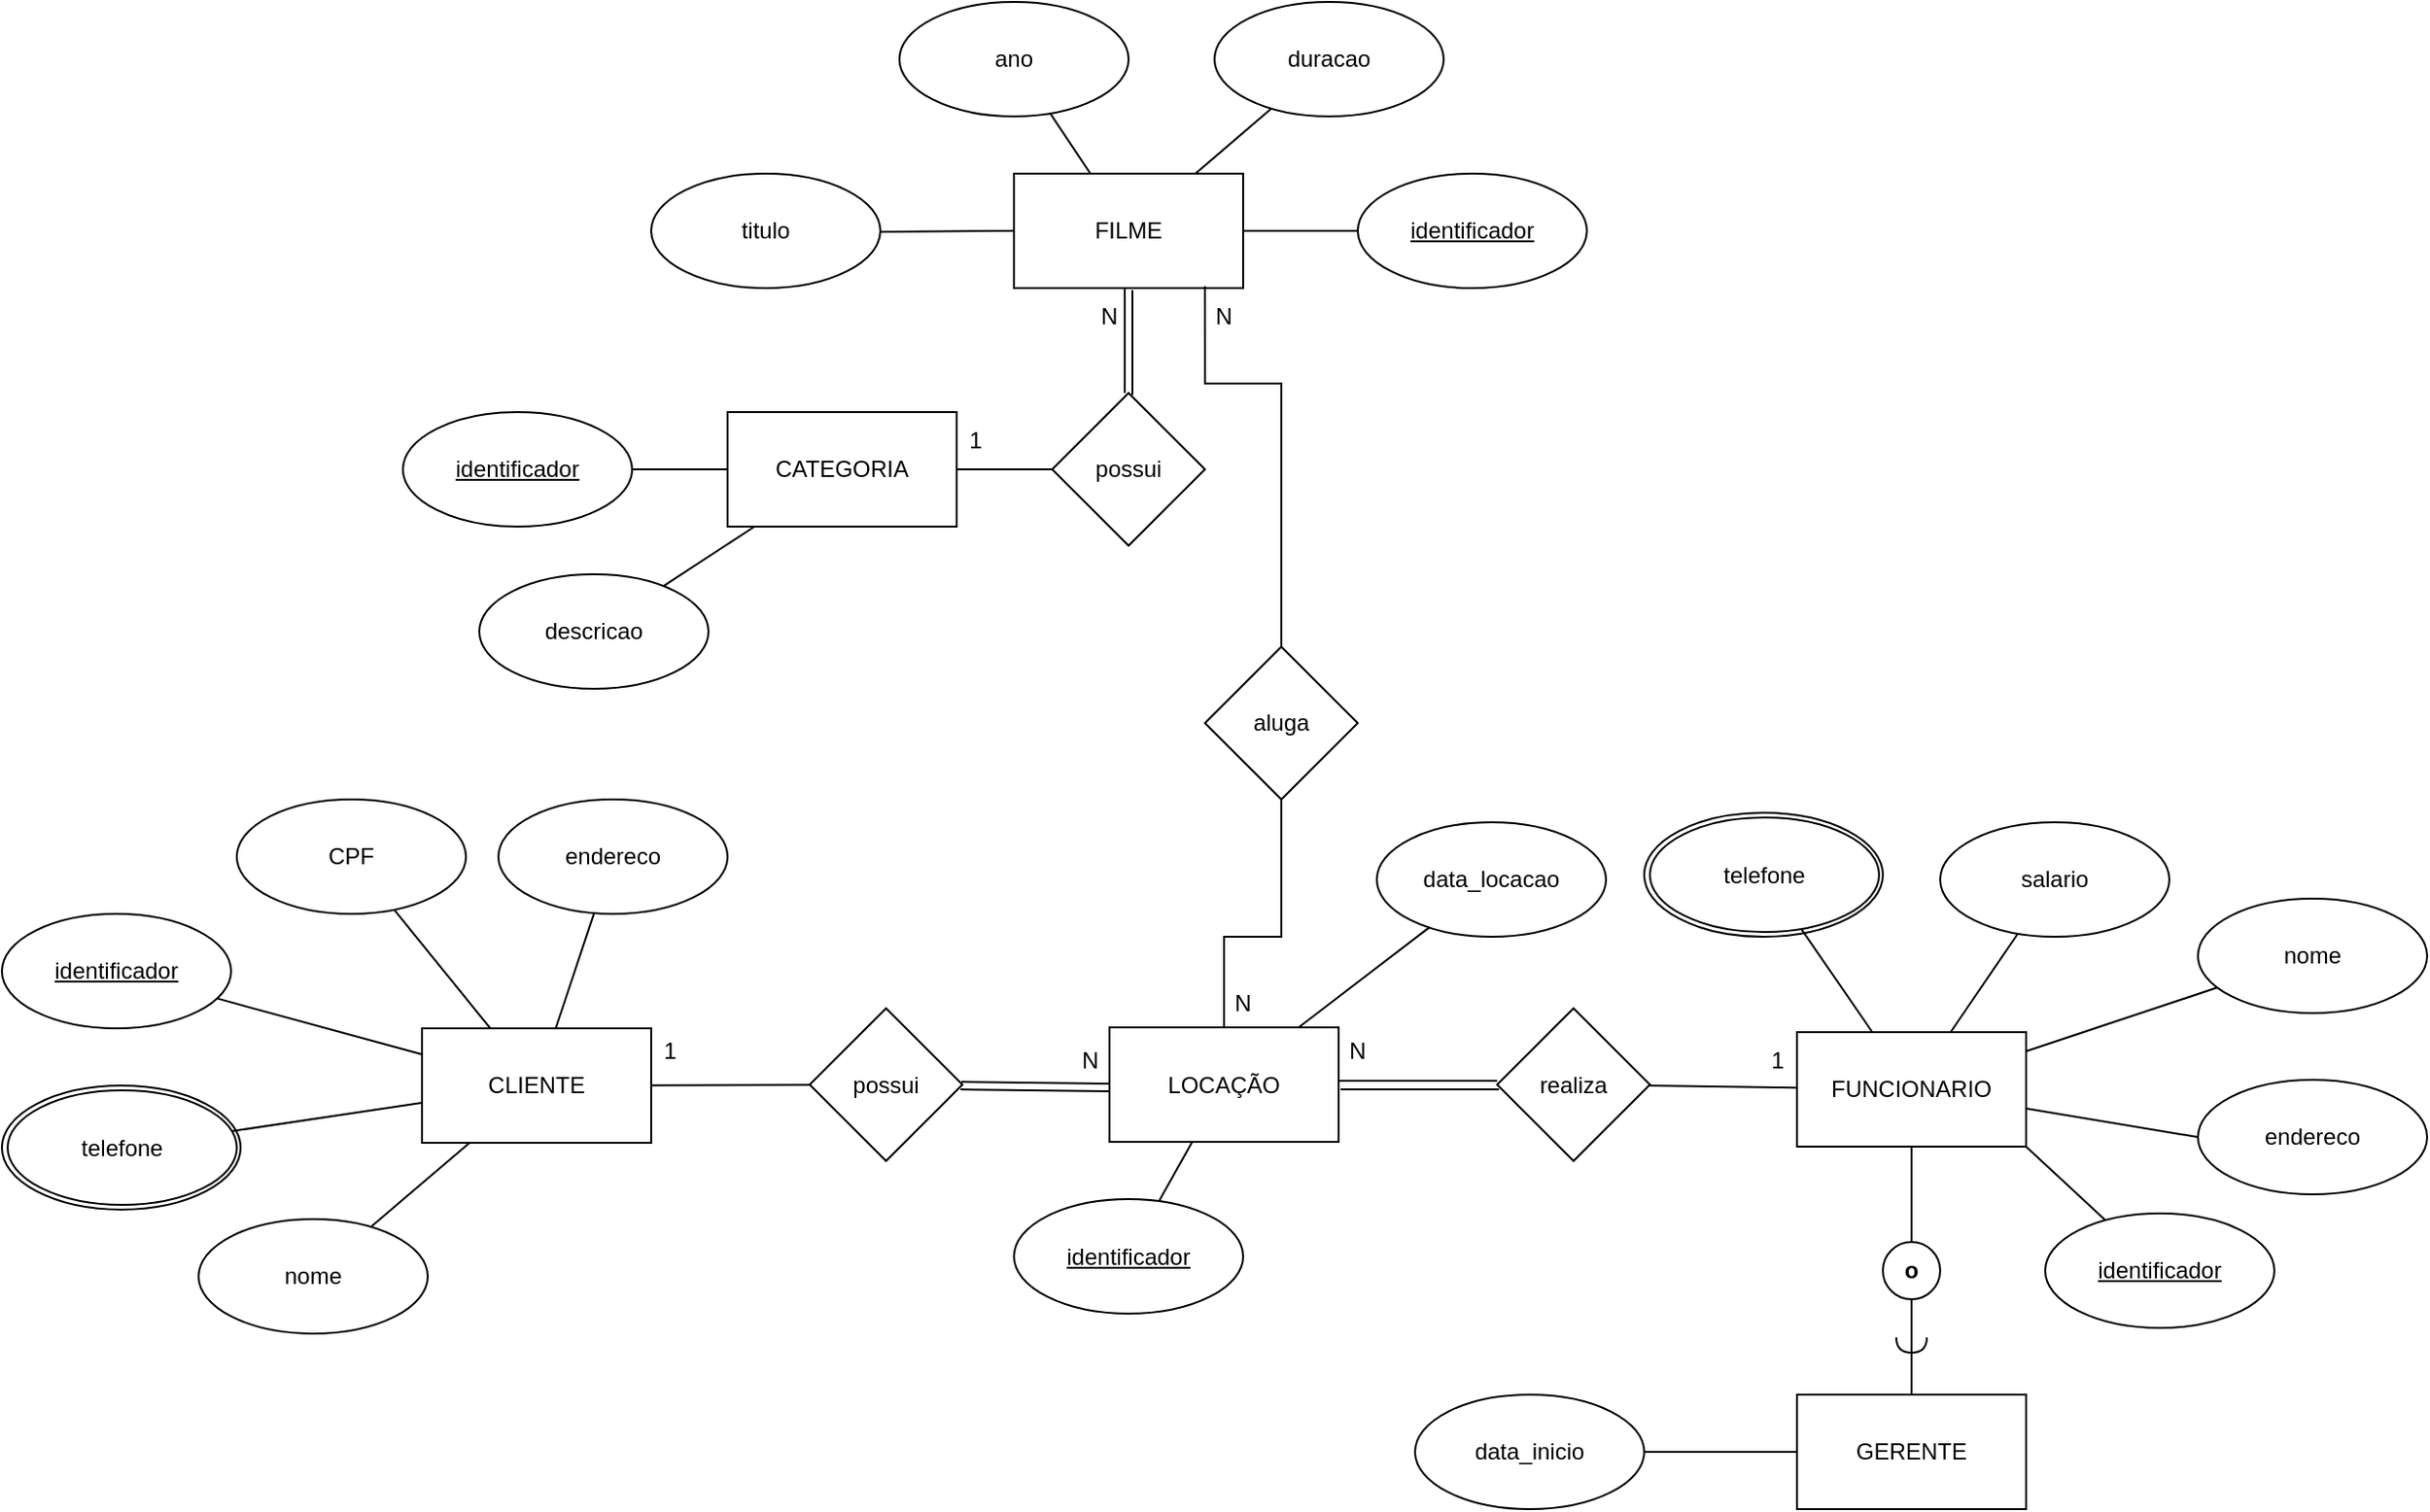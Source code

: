 <mxfile version="24.2.1" type="github">
  <diagram name="Página-1" id="e2H7z5z1DHi275R7N4fV">
    <mxGraphModel dx="2261" dy="1915" grid="1" gridSize="10" guides="1" tooltips="1" connect="1" arrows="1" fold="1" page="1" pageScale="1" pageWidth="827" pageHeight="1169" math="0" shadow="0">
      <root>
        <mxCell id="0" />
        <mxCell id="1" parent="0" />
        <mxCell id="LUpjCwsab1zt48BQV9qQ-1" value="FUNCIONARIO" style="rounded=0;whiteSpace=wrap;html=1;" vertex="1" parent="1">
          <mxGeometry x="860" y="500" width="120" height="60" as="geometry" />
        </mxCell>
        <mxCell id="LUpjCwsab1zt48BQV9qQ-2" value="GERENTE" style="rounded=0;whiteSpace=wrap;html=1;" vertex="1" parent="1">
          <mxGeometry x="860" y="690" width="120" height="60" as="geometry" />
        </mxCell>
        <mxCell id="LUpjCwsab1zt48BQV9qQ-3" value="CLIENTE" style="rounded=0;whiteSpace=wrap;html=1;" vertex="1" parent="1">
          <mxGeometry x="140" y="498" width="120" height="60" as="geometry" />
        </mxCell>
        <mxCell id="LUpjCwsab1zt48BQV9qQ-4" value="FILME" style="rounded=0;whiteSpace=wrap;html=1;" vertex="1" parent="1">
          <mxGeometry x="450" y="50" width="120" height="60" as="geometry" />
        </mxCell>
        <mxCell id="LUpjCwsab1zt48BQV9qQ-5" value="CATEGORIA" style="rounded=0;whiteSpace=wrap;html=1;" vertex="1" parent="1">
          <mxGeometry x="300" y="175" width="120" height="60" as="geometry" />
        </mxCell>
        <mxCell id="LUpjCwsab1zt48BQV9qQ-6" value="LOCAÇÃO" style="rounded=0;whiteSpace=wrap;html=1;" vertex="1" parent="1">
          <mxGeometry x="500" y="497.5" width="120" height="60" as="geometry" />
        </mxCell>
        <mxCell id="LUpjCwsab1zt48BQV9qQ-7" value="salario" style="ellipse;whiteSpace=wrap;html=1;" vertex="1" parent="1">
          <mxGeometry x="935" y="390" width="120" height="60" as="geometry" />
        </mxCell>
        <mxCell id="LUpjCwsab1zt48BQV9qQ-8" value="&lt;u&gt;identificador&lt;/u&gt;" style="ellipse;whiteSpace=wrap;html=1;" vertex="1" parent="1">
          <mxGeometry x="990" y="595" width="120" height="60" as="geometry" />
        </mxCell>
        <mxCell id="LUpjCwsab1zt48BQV9qQ-9" value="endereco" style="ellipse;whiteSpace=wrap;html=1;" vertex="1" parent="1">
          <mxGeometry x="1070" y="525" width="120" height="60" as="geometry" />
        </mxCell>
        <mxCell id="LUpjCwsab1zt48BQV9qQ-10" value="nome" style="ellipse;whiteSpace=wrap;html=1;" vertex="1" parent="1">
          <mxGeometry x="1070" y="430" width="120" height="60" as="geometry" />
        </mxCell>
        <mxCell id="LUpjCwsab1zt48BQV9qQ-11" value="" style="ellipse;whiteSpace=wrap;html=1;perimeterSpacing=0;" vertex="1" parent="1">
          <mxGeometry x="780" y="385" width="125" height="65" as="geometry" />
        </mxCell>
        <mxCell id="LUpjCwsab1zt48BQV9qQ-12" value="telefone" style="ellipse;whiteSpace=wrap;html=1;perimeterSpacing=0;" vertex="1" parent="1">
          <mxGeometry x="783" y="387.5" width="120" height="60" as="geometry" />
        </mxCell>
        <mxCell id="LUpjCwsab1zt48BQV9qQ-13" value="" style="endArrow=none;html=1;rounded=0;" edge="1" parent="1" source="LUpjCwsab1zt48BQV9qQ-12" target="LUpjCwsab1zt48BQV9qQ-1">
          <mxGeometry width="50" height="50" relative="1" as="geometry">
            <mxPoint x="820" y="540" as="sourcePoint" />
            <mxPoint x="740" y="370" as="targetPoint" />
          </mxGeometry>
        </mxCell>
        <mxCell id="LUpjCwsab1zt48BQV9qQ-14" value="" style="endArrow=none;html=1;rounded=0;exitX=1;exitY=1;exitDx=0;exitDy=0;" edge="1" parent="1" source="LUpjCwsab1zt48BQV9qQ-1" target="LUpjCwsab1zt48BQV9qQ-8">
          <mxGeometry width="50" height="50" relative="1" as="geometry">
            <mxPoint x="690" y="420" as="sourcePoint" />
            <mxPoint x="740" y="370" as="targetPoint" />
          </mxGeometry>
        </mxCell>
        <mxCell id="LUpjCwsab1zt48BQV9qQ-15" value="" style="endArrow=none;html=1;rounded=0;" edge="1" parent="1" source="LUpjCwsab1zt48BQV9qQ-7" target="LUpjCwsab1zt48BQV9qQ-1">
          <mxGeometry width="50" height="50" relative="1" as="geometry">
            <mxPoint x="690" y="420" as="sourcePoint" />
            <mxPoint x="740" y="370" as="targetPoint" />
          </mxGeometry>
        </mxCell>
        <mxCell id="LUpjCwsab1zt48BQV9qQ-16" value="" style="endArrow=none;html=1;rounded=0;entryX=0;entryY=0.5;entryDx=0;entryDy=0;" edge="1" parent="1" source="LUpjCwsab1zt48BQV9qQ-1" target="LUpjCwsab1zt48BQV9qQ-9">
          <mxGeometry width="50" height="50" relative="1" as="geometry">
            <mxPoint x="690" y="420" as="sourcePoint" />
            <mxPoint x="740" y="370" as="targetPoint" />
          </mxGeometry>
        </mxCell>
        <mxCell id="LUpjCwsab1zt48BQV9qQ-17" value="" style="endArrow=none;html=1;rounded=0;" edge="1" parent="1" source="LUpjCwsab1zt48BQV9qQ-1" target="LUpjCwsab1zt48BQV9qQ-10">
          <mxGeometry width="50" height="50" relative="1" as="geometry">
            <mxPoint x="690" y="420" as="sourcePoint" />
            <mxPoint x="740" y="370" as="targetPoint" />
          </mxGeometry>
        </mxCell>
        <mxCell id="LUpjCwsab1zt48BQV9qQ-18" value="&lt;b&gt;o&lt;/b&gt;" style="ellipse;whiteSpace=wrap;html=1;aspect=fixed;" vertex="1" parent="1">
          <mxGeometry x="905" y="610" width="30" height="30" as="geometry" />
        </mxCell>
        <mxCell id="LUpjCwsab1zt48BQV9qQ-19" value="" style="endArrow=halfCircle;html=1;rounded=0;endFill=0;" edge="1" parent="1" source="LUpjCwsab1zt48BQV9qQ-2">
          <mxGeometry width="50" height="50" relative="1" as="geometry">
            <mxPoint x="690" y="420" as="sourcePoint" />
            <mxPoint x="920" y="660" as="targetPoint" />
          </mxGeometry>
        </mxCell>
        <mxCell id="LUpjCwsab1zt48BQV9qQ-20" value="" style="endArrow=none;html=1;rounded=0;entryX=0.5;entryY=0;entryDx=0;entryDy=0;" edge="1" parent="1" source="LUpjCwsab1zt48BQV9qQ-1" target="LUpjCwsab1zt48BQV9qQ-18">
          <mxGeometry width="50" height="50" relative="1" as="geometry">
            <mxPoint x="690" y="420" as="sourcePoint" />
            <mxPoint x="740" y="370" as="targetPoint" />
          </mxGeometry>
        </mxCell>
        <mxCell id="LUpjCwsab1zt48BQV9qQ-21" value="" style="endArrow=none;html=1;rounded=0;entryX=0.5;entryY=1;entryDx=0;entryDy=0;" edge="1" parent="1" target="LUpjCwsab1zt48BQV9qQ-18">
          <mxGeometry width="50" height="50" relative="1" as="geometry">
            <mxPoint x="920" y="670" as="sourcePoint" />
            <mxPoint x="740" y="470" as="targetPoint" />
          </mxGeometry>
        </mxCell>
        <mxCell id="LUpjCwsab1zt48BQV9qQ-22" value="data_inicio" style="ellipse;whiteSpace=wrap;html=1;" vertex="1" parent="1">
          <mxGeometry x="660" y="690" width="120" height="60" as="geometry" />
        </mxCell>
        <mxCell id="LUpjCwsab1zt48BQV9qQ-23" value="" style="endArrow=none;html=1;rounded=0;" edge="1" parent="1" source="LUpjCwsab1zt48BQV9qQ-22" target="LUpjCwsab1zt48BQV9qQ-2">
          <mxGeometry width="50" height="50" relative="1" as="geometry">
            <mxPoint x="690" y="520" as="sourcePoint" />
            <mxPoint x="740" y="470" as="targetPoint" />
          </mxGeometry>
        </mxCell>
        <mxCell id="LUpjCwsab1zt48BQV9qQ-25" value="&lt;u&gt;identificador&lt;/u&gt;" style="ellipse;whiteSpace=wrap;html=1;" vertex="1" parent="1">
          <mxGeometry x="130" y="175" width="120" height="60" as="geometry" />
        </mxCell>
        <mxCell id="LUpjCwsab1zt48BQV9qQ-26" value="" style="endArrow=none;html=1;rounded=0;" edge="1" parent="1" source="LUpjCwsab1zt48BQV9qQ-25" target="LUpjCwsab1zt48BQV9qQ-5">
          <mxGeometry width="50" height="50" relative="1" as="geometry">
            <mxPoint x="530" y="160" as="sourcePoint" />
            <mxPoint x="580" y="110" as="targetPoint" />
          </mxGeometry>
        </mxCell>
        <mxCell id="LUpjCwsab1zt48BQV9qQ-27" value="descricao" style="ellipse;whiteSpace=wrap;html=1;" vertex="1" parent="1">
          <mxGeometry x="170" y="260" width="120" height="60" as="geometry" />
        </mxCell>
        <mxCell id="LUpjCwsab1zt48BQV9qQ-28" value="" style="endArrow=none;html=1;rounded=0;" edge="1" parent="1" source="LUpjCwsab1zt48BQV9qQ-27" target="LUpjCwsab1zt48BQV9qQ-5">
          <mxGeometry width="50" height="50" relative="1" as="geometry">
            <mxPoint x="530" y="260" as="sourcePoint" />
            <mxPoint x="580" y="210" as="targetPoint" />
          </mxGeometry>
        </mxCell>
        <mxCell id="LUpjCwsab1zt48BQV9qQ-29" value="&lt;u&gt;identificador&lt;/u&gt;" style="ellipse;whiteSpace=wrap;html=1;" vertex="1" parent="1">
          <mxGeometry x="630" y="50" width="120" height="60" as="geometry" />
        </mxCell>
        <mxCell id="LUpjCwsab1zt48BQV9qQ-30" value="titulo" style="ellipse;whiteSpace=wrap;html=1;" vertex="1" parent="1">
          <mxGeometry x="260" y="50" width="120" height="60" as="geometry" />
        </mxCell>
        <mxCell id="LUpjCwsab1zt48BQV9qQ-31" value="ano" style="ellipse;whiteSpace=wrap;html=1;" vertex="1" parent="1">
          <mxGeometry x="390" y="-40" width="120" height="60" as="geometry" />
        </mxCell>
        <mxCell id="LUpjCwsab1zt48BQV9qQ-33" value="duracao" style="ellipse;whiteSpace=wrap;html=1;" vertex="1" parent="1">
          <mxGeometry x="555" y="-40" width="120" height="60" as="geometry" />
        </mxCell>
        <mxCell id="LUpjCwsab1zt48BQV9qQ-35" value="" style="endArrow=none;html=1;rounded=0;" edge="1" parent="1" source="LUpjCwsab1zt48BQV9qQ-4" target="LUpjCwsab1zt48BQV9qQ-31">
          <mxGeometry width="50" height="50" relative="1" as="geometry">
            <mxPoint x="340" y="30" as="sourcePoint" />
            <mxPoint x="390" y="-20" as="targetPoint" />
          </mxGeometry>
        </mxCell>
        <mxCell id="LUpjCwsab1zt48BQV9qQ-36" value="" style="endArrow=none;html=1;rounded=0;" edge="1" parent="1" source="LUpjCwsab1zt48BQV9qQ-30" target="LUpjCwsab1zt48BQV9qQ-4">
          <mxGeometry width="50" height="50" relative="1" as="geometry">
            <mxPoint x="340" y="30" as="sourcePoint" />
            <mxPoint x="390" y="-20" as="targetPoint" />
          </mxGeometry>
        </mxCell>
        <mxCell id="LUpjCwsab1zt48BQV9qQ-37" value="" style="endArrow=none;html=1;rounded=0;" edge="1" parent="1" source="LUpjCwsab1zt48BQV9qQ-4" target="LUpjCwsab1zt48BQV9qQ-33">
          <mxGeometry width="50" height="50" relative="1" as="geometry">
            <mxPoint x="340" y="30" as="sourcePoint" />
            <mxPoint x="390" y="-20" as="targetPoint" />
          </mxGeometry>
        </mxCell>
        <mxCell id="LUpjCwsab1zt48BQV9qQ-38" value="" style="endArrow=none;html=1;rounded=0;" edge="1" parent="1" source="LUpjCwsab1zt48BQV9qQ-29" target="LUpjCwsab1zt48BQV9qQ-4">
          <mxGeometry width="50" height="50" relative="1" as="geometry">
            <mxPoint x="340" y="30" as="sourcePoint" />
            <mxPoint x="390" y="-20" as="targetPoint" />
          </mxGeometry>
        </mxCell>
        <mxCell id="LUpjCwsab1zt48BQV9qQ-40" value="" style="ellipse;whiteSpace=wrap;html=1;perimeterSpacing=0;" vertex="1" parent="1">
          <mxGeometry x="-80" y="528" width="125" height="65" as="geometry" />
        </mxCell>
        <mxCell id="LUpjCwsab1zt48BQV9qQ-41" value="telefone" style="ellipse;whiteSpace=wrap;html=1;perimeterSpacing=0;" vertex="1" parent="1">
          <mxGeometry x="-77" y="530.5" width="120" height="60" as="geometry" />
        </mxCell>
        <mxCell id="LUpjCwsab1zt48BQV9qQ-42" value="&lt;u&gt;identificador&lt;/u&gt;" style="ellipse;whiteSpace=wrap;html=1;" vertex="1" parent="1">
          <mxGeometry x="-80" y="438" width="120" height="60" as="geometry" />
        </mxCell>
        <mxCell id="LUpjCwsab1zt48BQV9qQ-43" value="nome" style="ellipse;whiteSpace=wrap;html=1;" vertex="1" parent="1">
          <mxGeometry x="23" y="598" width="120" height="60" as="geometry" />
        </mxCell>
        <mxCell id="LUpjCwsab1zt48BQV9qQ-44" value="CPF" style="ellipse;whiteSpace=wrap;html=1;" vertex="1" parent="1">
          <mxGeometry x="43" y="378" width="120" height="60" as="geometry" />
        </mxCell>
        <mxCell id="LUpjCwsab1zt48BQV9qQ-45" value="endereco" style="ellipse;whiteSpace=wrap;html=1;" vertex="1" parent="1">
          <mxGeometry x="180" y="378" width="120" height="60" as="geometry" />
        </mxCell>
        <mxCell id="LUpjCwsab1zt48BQV9qQ-46" value="" style="endArrow=none;html=1;rounded=0;" edge="1" parent="1" source="LUpjCwsab1zt48BQV9qQ-44" target="LUpjCwsab1zt48BQV9qQ-3">
          <mxGeometry width="50" height="50" relative="1" as="geometry">
            <mxPoint x="380" y="478" as="sourcePoint" />
            <mxPoint x="430" y="428" as="targetPoint" />
          </mxGeometry>
        </mxCell>
        <mxCell id="LUpjCwsab1zt48BQV9qQ-47" value="" style="endArrow=none;html=1;rounded=0;" edge="1" parent="1" source="LUpjCwsab1zt48BQV9qQ-42" target="LUpjCwsab1zt48BQV9qQ-3">
          <mxGeometry width="50" height="50" relative="1" as="geometry">
            <mxPoint x="380" y="478" as="sourcePoint" />
            <mxPoint x="430" y="428" as="targetPoint" />
          </mxGeometry>
        </mxCell>
        <mxCell id="LUpjCwsab1zt48BQV9qQ-48" value="" style="endArrow=none;html=1;rounded=0;" edge="1" parent="1" source="LUpjCwsab1zt48BQV9qQ-41" target="LUpjCwsab1zt48BQV9qQ-3">
          <mxGeometry width="50" height="50" relative="1" as="geometry">
            <mxPoint x="380" y="478" as="sourcePoint" />
            <mxPoint x="430" y="428" as="targetPoint" />
          </mxGeometry>
        </mxCell>
        <mxCell id="LUpjCwsab1zt48BQV9qQ-49" value="" style="endArrow=none;html=1;rounded=0;" edge="1" parent="1" source="LUpjCwsab1zt48BQV9qQ-43" target="LUpjCwsab1zt48BQV9qQ-3">
          <mxGeometry width="50" height="50" relative="1" as="geometry">
            <mxPoint x="380" y="478" as="sourcePoint" />
            <mxPoint x="430" y="428" as="targetPoint" />
          </mxGeometry>
        </mxCell>
        <mxCell id="LUpjCwsab1zt48BQV9qQ-50" value="" style="endArrow=none;html=1;rounded=0;" edge="1" parent="1" source="LUpjCwsab1zt48BQV9qQ-45" target="LUpjCwsab1zt48BQV9qQ-3">
          <mxGeometry width="50" height="50" relative="1" as="geometry">
            <mxPoint x="690" y="618" as="sourcePoint" />
            <mxPoint x="740" y="568" as="targetPoint" />
          </mxGeometry>
        </mxCell>
        <mxCell id="LUpjCwsab1zt48BQV9qQ-51" value="&lt;u&gt;identificador&lt;/u&gt;" style="ellipse;whiteSpace=wrap;html=1;" vertex="1" parent="1">
          <mxGeometry x="450" y="587.5" width="120" height="60" as="geometry" />
        </mxCell>
        <mxCell id="LUpjCwsab1zt48BQV9qQ-52" value="data_locacao" style="ellipse;whiteSpace=wrap;html=1;" vertex="1" parent="1">
          <mxGeometry x="640" y="390" width="120" height="60" as="geometry" />
        </mxCell>
        <mxCell id="LUpjCwsab1zt48BQV9qQ-53" value="" style="endArrow=none;html=1;rounded=0;" edge="1" parent="1" source="LUpjCwsab1zt48BQV9qQ-51" target="LUpjCwsab1zt48BQV9qQ-6">
          <mxGeometry width="50" height="50" relative="1" as="geometry">
            <mxPoint x="660" y="387.5" as="sourcePoint" />
            <mxPoint x="710" y="337.5" as="targetPoint" />
          </mxGeometry>
        </mxCell>
        <mxCell id="LUpjCwsab1zt48BQV9qQ-54" value="" style="endArrow=none;html=1;rounded=0;" edge="1" parent="1" source="LUpjCwsab1zt48BQV9qQ-52" target="LUpjCwsab1zt48BQV9qQ-6">
          <mxGeometry width="50" height="50" relative="1" as="geometry">
            <mxPoint x="660" y="387.5" as="sourcePoint" />
            <mxPoint x="710" y="337.5" as="targetPoint" />
          </mxGeometry>
        </mxCell>
        <mxCell id="LUpjCwsab1zt48BQV9qQ-55" value="possui" style="rhombus;whiteSpace=wrap;html=1;" vertex="1" parent="1">
          <mxGeometry x="470" y="165" width="80" height="80" as="geometry" />
        </mxCell>
        <mxCell id="LUpjCwsab1zt48BQV9qQ-56" value="" style="endArrow=none;html=1;rounded=0;" edge="1" parent="1">
          <mxGeometry width="50" height="50" relative="1" as="geometry">
            <mxPoint x="508" y="110" as="sourcePoint" />
            <mxPoint x="508" y="165" as="targetPoint" />
          </mxGeometry>
        </mxCell>
        <mxCell id="LUpjCwsab1zt48BQV9qQ-57" value="" style="endArrow=none;html=1;rounded=0;" edge="1" parent="1" source="LUpjCwsab1zt48BQV9qQ-5" target="LUpjCwsab1zt48BQV9qQ-55">
          <mxGeometry width="50" height="50" relative="1" as="geometry">
            <mxPoint x="480" y="320" as="sourcePoint" />
            <mxPoint x="530" y="270" as="targetPoint" />
          </mxGeometry>
        </mxCell>
        <mxCell id="LUpjCwsab1zt48BQV9qQ-58" value="realiza" style="rhombus;whiteSpace=wrap;html=1;" vertex="1" parent="1">
          <mxGeometry x="703" y="487.5" width="80" height="80" as="geometry" />
        </mxCell>
        <mxCell id="LUpjCwsab1zt48BQV9qQ-59" value="" style="endArrow=none;html=1;rounded=0;" edge="1" parent="1">
          <mxGeometry width="50" height="50" relative="1" as="geometry">
            <mxPoint x="620" y="525.5" as="sourcePoint" />
            <mxPoint x="703" y="525.5" as="targetPoint" />
          </mxGeometry>
        </mxCell>
        <mxCell id="LUpjCwsab1zt48BQV9qQ-60" value="" style="endArrow=none;html=1;rounded=0;" edge="1" parent="1" source="LUpjCwsab1zt48BQV9qQ-58" target="LUpjCwsab1zt48BQV9qQ-1">
          <mxGeometry width="50" height="50" relative="1" as="geometry">
            <mxPoint x="390" y="460" as="sourcePoint" />
            <mxPoint x="440" y="410" as="targetPoint" />
          </mxGeometry>
        </mxCell>
        <mxCell id="LUpjCwsab1zt48BQV9qQ-61" value="1" style="text;html=1;align=center;verticalAlign=middle;whiteSpace=wrap;rounded=0;" vertex="1" parent="1">
          <mxGeometry x="420" y="175" width="20" height="30" as="geometry" />
        </mxCell>
        <mxCell id="LUpjCwsab1zt48BQV9qQ-62" value="N" style="text;html=1;align=center;verticalAlign=middle;whiteSpace=wrap;rounded=0;" vertex="1" parent="1">
          <mxGeometry x="490" y="110" width="20" height="30" as="geometry" />
        </mxCell>
        <mxCell id="LUpjCwsab1zt48BQV9qQ-64" value="" style="endArrow=none;html=1;rounded=0;" edge="1" parent="1">
          <mxGeometry width="50" height="50" relative="1" as="geometry">
            <mxPoint x="512" y="111" as="sourcePoint" />
            <mxPoint x="512" y="166" as="targetPoint" />
          </mxGeometry>
        </mxCell>
        <mxCell id="LUpjCwsab1zt48BQV9qQ-65" value="" style="endArrow=none;html=1;rounded=0;strokeWidth=1;" edge="1" parent="1">
          <mxGeometry width="50" height="50" relative="1" as="geometry">
            <mxPoint x="621" y="530" as="sourcePoint" />
            <mxPoint x="704" y="530" as="targetPoint" />
          </mxGeometry>
        </mxCell>
        <mxCell id="LUpjCwsab1zt48BQV9qQ-67" value="N" style="text;html=1;align=center;verticalAlign=middle;whiteSpace=wrap;rounded=0;" vertex="1" parent="1">
          <mxGeometry x="620" y="495" width="20" height="30" as="geometry" />
        </mxCell>
        <mxCell id="LUpjCwsab1zt48BQV9qQ-68" value="1" style="text;html=1;align=center;verticalAlign=middle;whiteSpace=wrap;rounded=0;" vertex="1" parent="1">
          <mxGeometry x="840" y="500" width="20" height="30" as="geometry" />
        </mxCell>
        <mxCell id="LUpjCwsab1zt48BQV9qQ-69" value="possui" style="rhombus;whiteSpace=wrap;html=1;" vertex="1" parent="1">
          <mxGeometry x="343" y="487.5" width="80" height="80" as="geometry" />
        </mxCell>
        <mxCell id="LUpjCwsab1zt48BQV9qQ-70" value="" style="endArrow=none;html=1;rounded=0;" edge="1" parent="1" source="LUpjCwsab1zt48BQV9qQ-3" target="LUpjCwsab1zt48BQV9qQ-69">
          <mxGeometry width="50" height="50" relative="1" as="geometry">
            <mxPoint x="260" y="525.5" as="sourcePoint" />
            <mxPoint x="343" y="525.5" as="targetPoint" />
          </mxGeometry>
        </mxCell>
        <mxCell id="LUpjCwsab1zt48BQV9qQ-71" value="" style="endArrow=none;html=1;rounded=0;" edge="1" parent="1">
          <mxGeometry width="50" height="50" relative="1" as="geometry">
            <mxPoint x="422.494" y="526.006" as="sourcePoint" />
            <mxPoint x="500" y="527" as="targetPoint" />
          </mxGeometry>
        </mxCell>
        <mxCell id="LUpjCwsab1zt48BQV9qQ-73" value="1" style="text;html=1;align=center;verticalAlign=middle;whiteSpace=wrap;rounded=0;" vertex="1" parent="1">
          <mxGeometry x="260" y="495" width="20" height="30" as="geometry" />
        </mxCell>
        <mxCell id="LUpjCwsab1zt48BQV9qQ-74" value="N" style="text;html=1;align=center;verticalAlign=middle;whiteSpace=wrap;rounded=0;" vertex="1" parent="1">
          <mxGeometry x="480" y="500" width="20" height="30" as="geometry" />
        </mxCell>
        <mxCell id="LUpjCwsab1zt48BQV9qQ-75" value="" style="endArrow=none;html=1;rounded=0;" edge="1" parent="1">
          <mxGeometry width="50" height="50" relative="1" as="geometry">
            <mxPoint x="422" y="530" as="sourcePoint" />
            <mxPoint x="500" y="531" as="targetPoint" />
          </mxGeometry>
        </mxCell>
        <mxCell id="LUpjCwsab1zt48BQV9qQ-76" value="aluga" style="rhombus;whiteSpace=wrap;html=1;" vertex="1" parent="1">
          <mxGeometry x="550" y="298" width="80" height="80" as="geometry" />
        </mxCell>
        <mxCell id="LUpjCwsab1zt48BQV9qQ-77" value="" style="endArrow=none;html=1;rounded=0;" edge="1" parent="1" source="LUpjCwsab1zt48BQV9qQ-76" target="LUpjCwsab1zt48BQV9qQ-6">
          <mxGeometry width="50" height="50" relative="1" as="geometry">
            <mxPoint x="470" y="320" as="sourcePoint" />
            <mxPoint x="520" y="270" as="targetPoint" />
            <Array as="points">
              <mxPoint x="590" y="450" />
              <mxPoint x="560" y="450" />
            </Array>
          </mxGeometry>
        </mxCell>
        <mxCell id="LUpjCwsab1zt48BQV9qQ-78" value="" style="endArrow=none;html=1;rounded=0;exitX=0.833;exitY=0.983;exitDx=0;exitDy=0;exitPerimeter=0;" edge="1" parent="1" source="LUpjCwsab1zt48BQV9qQ-4" target="LUpjCwsab1zt48BQV9qQ-76">
          <mxGeometry width="50" height="50" relative="1" as="geometry">
            <mxPoint x="570" y="120" as="sourcePoint" />
            <mxPoint x="520" y="270" as="targetPoint" />
            <Array as="points">
              <mxPoint x="550" y="160" />
              <mxPoint x="590" y="160" />
            </Array>
          </mxGeometry>
        </mxCell>
        <mxCell id="LUpjCwsab1zt48BQV9qQ-79" value="N" style="text;html=1;align=center;verticalAlign=middle;whiteSpace=wrap;rounded=0;" vertex="1" parent="1">
          <mxGeometry x="560" y="470" width="20" height="30" as="geometry" />
        </mxCell>
        <mxCell id="LUpjCwsab1zt48BQV9qQ-80" value="N" style="text;html=1;align=center;verticalAlign=middle;whiteSpace=wrap;rounded=0;" vertex="1" parent="1">
          <mxGeometry x="550" y="110" width="20" height="30" as="geometry" />
        </mxCell>
      </root>
    </mxGraphModel>
  </diagram>
</mxfile>
